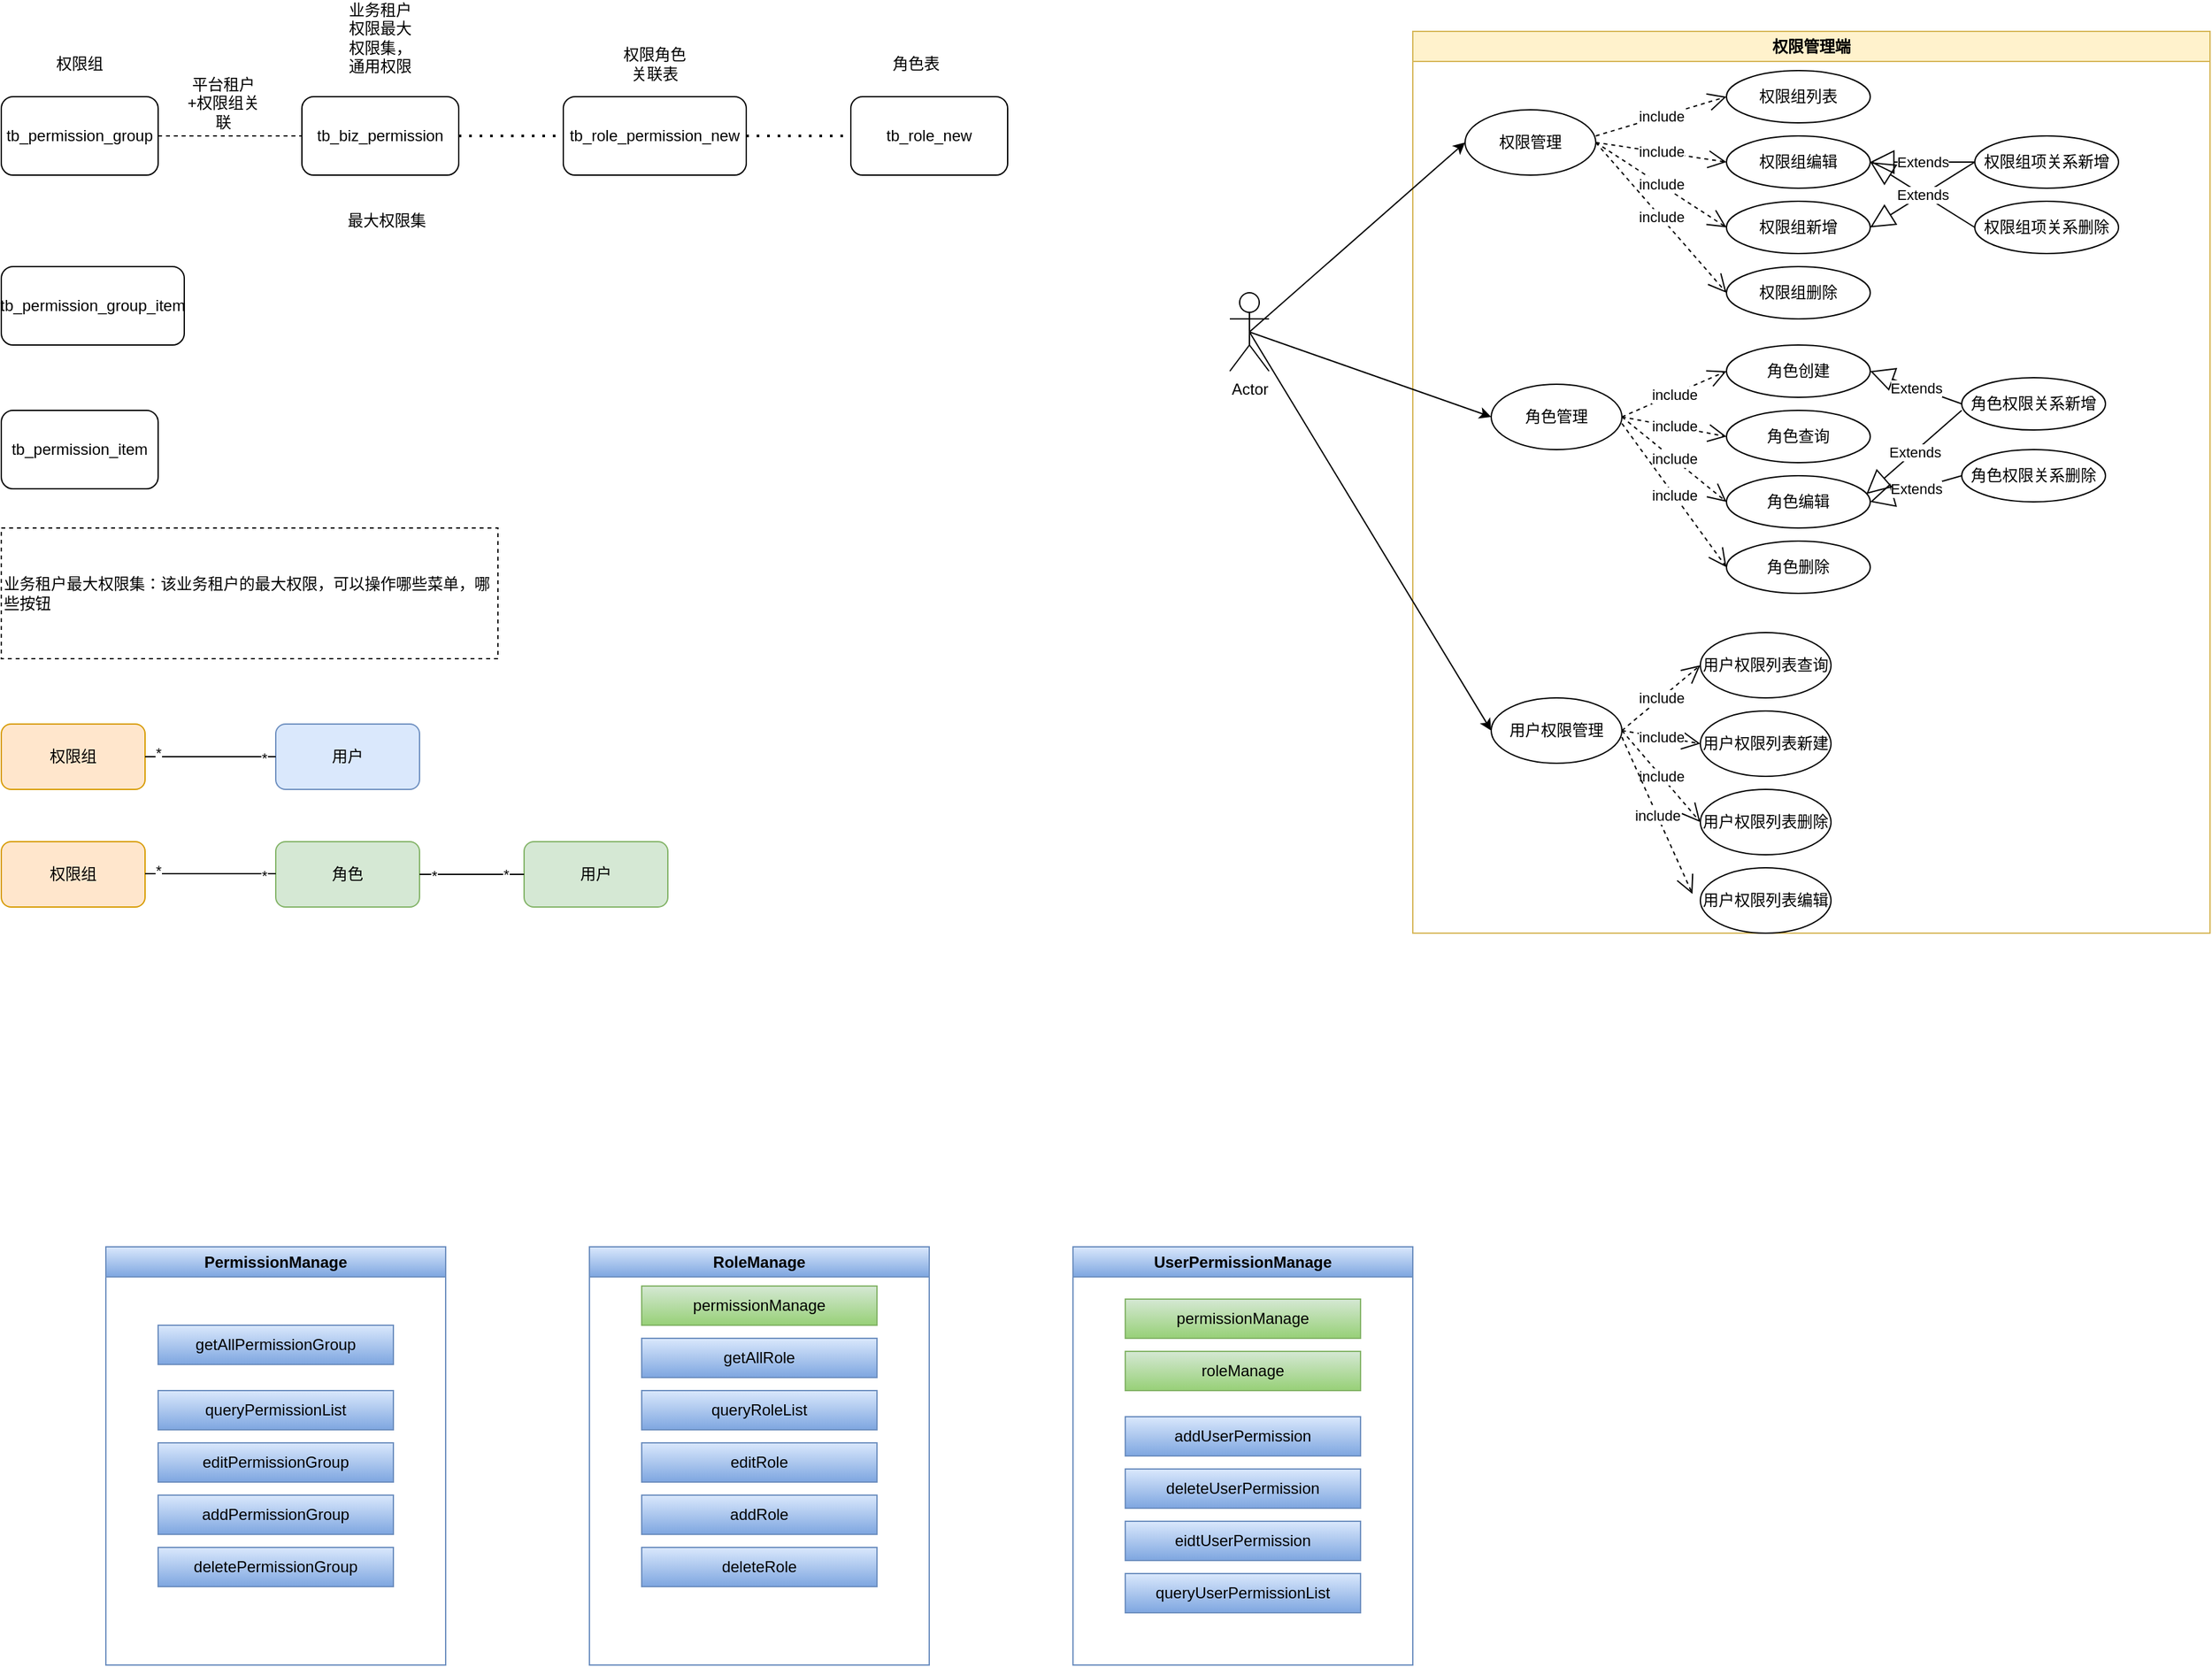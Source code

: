 <mxfile version="21.6.6" type="github">
  <diagram name="第 1 页" id="OmMquaRmloYeKSOPYUJ-">
    <mxGraphModel dx="1368" dy="873" grid="1" gridSize="10" guides="1" tooltips="1" connect="1" arrows="1" fold="1" page="1" pageScale="1" pageWidth="10000" pageHeight="10000" math="0" shadow="0">
      <root>
        <mxCell id="0" />
        <mxCell id="1" parent="0" />
        <mxCell id="ZGOvTFg4tCYZPhWHCbKX-3" value="" style="rounded=0;orthogonalLoop=1;jettySize=auto;html=1;dashed=1;endArrow=none;endFill=0;" edge="1" parent="1" source="ZGOvTFg4tCYZPhWHCbKX-1" target="ZGOvTFg4tCYZPhWHCbKX-2">
          <mxGeometry relative="1" as="geometry" />
        </mxCell>
        <mxCell id="ZGOvTFg4tCYZPhWHCbKX-1" value="tb_permission_group" style="rounded=1;whiteSpace=wrap;html=1;" vertex="1" parent="1">
          <mxGeometry x="110" y="220" width="120" height="60" as="geometry" />
        </mxCell>
        <mxCell id="ZGOvTFg4tCYZPhWHCbKX-2" value="tb_biz_permission" style="whiteSpace=wrap;html=1;rounded=1;" vertex="1" parent="1">
          <mxGeometry x="340" y="220" width="120" height="60" as="geometry" />
        </mxCell>
        <mxCell id="ZGOvTFg4tCYZPhWHCbKX-5" value="业务租户权限最大权限集，通用权限" style="text;html=1;strokeColor=none;fillColor=none;align=center;verticalAlign=middle;whiteSpace=wrap;rounded=0;" vertex="1" parent="1">
          <mxGeometry x="370" y="160" width="60" height="30" as="geometry" />
        </mxCell>
        <mxCell id="ZGOvTFg4tCYZPhWHCbKX-7" value="权限组" style="text;html=1;strokeColor=none;fillColor=none;align=center;verticalAlign=middle;whiteSpace=wrap;rounded=0;" vertex="1" parent="1">
          <mxGeometry x="140" y="180" width="60" height="30" as="geometry" />
        </mxCell>
        <mxCell id="ZGOvTFg4tCYZPhWHCbKX-8" value="平台租户+权限组关联" style="text;html=1;strokeColor=none;fillColor=none;align=center;verticalAlign=middle;whiteSpace=wrap;rounded=0;" vertex="1" parent="1">
          <mxGeometry x="250" y="210" width="60" height="30" as="geometry" />
        </mxCell>
        <mxCell id="ZGOvTFg4tCYZPhWHCbKX-10" value="tb_role_permission_new" style="rounded=1;whiteSpace=wrap;html=1;" vertex="1" parent="1">
          <mxGeometry x="540" y="220" width="140" height="60" as="geometry" />
        </mxCell>
        <mxCell id="ZGOvTFg4tCYZPhWHCbKX-11" value="tb_role_new" style="whiteSpace=wrap;html=1;rounded=1;" vertex="1" parent="1">
          <mxGeometry x="760" y="220" width="120" height="60" as="geometry" />
        </mxCell>
        <mxCell id="ZGOvTFg4tCYZPhWHCbKX-12" value="最大权限集" style="text;html=1;strokeColor=none;fillColor=none;align=center;verticalAlign=middle;whiteSpace=wrap;rounded=0;" vertex="1" parent="1">
          <mxGeometry x="370" y="300" width="70" height="30" as="geometry" />
        </mxCell>
        <mxCell id="ZGOvTFg4tCYZPhWHCbKX-14" value="" style="endArrow=none;dashed=1;html=1;dashPattern=1 3;strokeWidth=2;rounded=0;exitX=1;exitY=0.5;exitDx=0;exitDy=0;entryX=0;entryY=0.5;entryDx=0;entryDy=0;" edge="1" parent="1" source="ZGOvTFg4tCYZPhWHCbKX-2" target="ZGOvTFg4tCYZPhWHCbKX-10">
          <mxGeometry width="50" height="50" relative="1" as="geometry">
            <mxPoint x="500" y="360" as="sourcePoint" />
            <mxPoint x="550" y="310" as="targetPoint" />
          </mxGeometry>
        </mxCell>
        <mxCell id="ZGOvTFg4tCYZPhWHCbKX-15" value="权限角色关联表" style="text;html=1;strokeColor=none;fillColor=none;align=center;verticalAlign=middle;whiteSpace=wrap;rounded=0;" vertex="1" parent="1">
          <mxGeometry x="580" y="180" width="60" height="30" as="geometry" />
        </mxCell>
        <mxCell id="ZGOvTFg4tCYZPhWHCbKX-16" value="" style="endArrow=none;dashed=1;html=1;dashPattern=1 3;strokeWidth=2;rounded=0;exitX=1;exitY=0.5;exitDx=0;exitDy=0;entryX=0;entryY=0.5;entryDx=0;entryDy=0;" edge="1" parent="1" source="ZGOvTFg4tCYZPhWHCbKX-10" target="ZGOvTFg4tCYZPhWHCbKX-11">
          <mxGeometry width="50" height="50" relative="1" as="geometry">
            <mxPoint x="700" y="330" as="sourcePoint" />
            <mxPoint x="750" y="280" as="targetPoint" />
          </mxGeometry>
        </mxCell>
        <mxCell id="ZGOvTFg4tCYZPhWHCbKX-17" value="角色表" style="text;html=1;strokeColor=none;fillColor=none;align=center;verticalAlign=middle;whiteSpace=wrap;rounded=0;" vertex="1" parent="1">
          <mxGeometry x="780" y="180" width="60" height="30" as="geometry" />
        </mxCell>
        <mxCell id="ZGOvTFg4tCYZPhWHCbKX-18" value="业务租户最大权限集：该业务租户的最大权限，可以操作哪些菜单，哪些按钮" style="text;html=1;strokeColor=default;fillColor=none;align=left;verticalAlign=middle;whiteSpace=wrap;rounded=0;dashed=1;" vertex="1" parent="1">
          <mxGeometry x="110" y="550" width="380" height="100" as="geometry" />
        </mxCell>
        <mxCell id="ZGOvTFg4tCYZPhWHCbKX-19" value="tb_permission_group_item" style="rounded=1;whiteSpace=wrap;html=1;" vertex="1" parent="1">
          <mxGeometry x="110" y="350" width="140" height="60" as="geometry" />
        </mxCell>
        <mxCell id="ZGOvTFg4tCYZPhWHCbKX-20" value="tb_permission_item" style="rounded=1;whiteSpace=wrap;html=1;" vertex="1" parent="1">
          <mxGeometry x="110" y="460" width="120" height="60" as="geometry" />
        </mxCell>
        <mxCell id="ZGOvTFg4tCYZPhWHCbKX-44" value="" style="group" vertex="1" connectable="0" parent="1">
          <mxGeometry x="110" y="700" width="510" height="140" as="geometry" />
        </mxCell>
        <mxCell id="ZGOvTFg4tCYZPhWHCbKX-27" value="权限组" style="rounded=1;whiteSpace=wrap;html=1;fillColor=#ffe6cc;strokeColor=#d79b00;" vertex="1" parent="ZGOvTFg4tCYZPhWHCbKX-44">
          <mxGeometry width="110" height="50" as="geometry" />
        </mxCell>
        <mxCell id="ZGOvTFg4tCYZPhWHCbKX-29" value="用户" style="rounded=1;whiteSpace=wrap;html=1;fillColor=#dae8fc;strokeColor=#6c8ebf;" vertex="1" parent="ZGOvTFg4tCYZPhWHCbKX-44">
          <mxGeometry x="210" width="110" height="50" as="geometry" />
        </mxCell>
        <mxCell id="ZGOvTFg4tCYZPhWHCbKX-32" style="edgeStyle=orthogonalEdgeStyle;rounded=0;orthogonalLoop=1;jettySize=auto;html=1;exitX=1;exitY=0.5;exitDx=0;exitDy=0;entryX=0;entryY=0.5;entryDx=0;entryDy=0;endArrow=none;endFill=0;" edge="1" parent="ZGOvTFg4tCYZPhWHCbKX-44" source="ZGOvTFg4tCYZPhWHCbKX-27" target="ZGOvTFg4tCYZPhWHCbKX-29">
          <mxGeometry relative="1" as="geometry" />
        </mxCell>
        <mxCell id="ZGOvTFg4tCYZPhWHCbKX-33" value="*" style="edgeLabel;html=1;align=center;verticalAlign=middle;resizable=0;points=[];" vertex="1" connectable="0" parent="ZGOvTFg4tCYZPhWHCbKX-32">
          <mxGeometry x="-0.81" y="3" relative="1" as="geometry">
            <mxPoint as="offset" />
          </mxGeometry>
        </mxCell>
        <mxCell id="ZGOvTFg4tCYZPhWHCbKX-35" value="*" style="edgeLabel;html=1;align=center;verticalAlign=middle;resizable=0;points=[];" vertex="1" connectable="0" parent="ZGOvTFg4tCYZPhWHCbKX-32">
          <mxGeometry x="0.821" y="-1" relative="1" as="geometry">
            <mxPoint as="offset" />
          </mxGeometry>
        </mxCell>
        <mxCell id="ZGOvTFg4tCYZPhWHCbKX-31" value="角色" style="rounded=1;whiteSpace=wrap;html=1;fillColor=#d5e8d4;strokeColor=#82b366;" vertex="1" parent="ZGOvTFg4tCYZPhWHCbKX-44">
          <mxGeometry x="210" y="90" width="110" height="50" as="geometry" />
        </mxCell>
        <mxCell id="ZGOvTFg4tCYZPhWHCbKX-36" value="权限组" style="rounded=1;whiteSpace=wrap;html=1;fillColor=#ffe6cc;strokeColor=#d79b00;" vertex="1" parent="ZGOvTFg4tCYZPhWHCbKX-44">
          <mxGeometry y="90" width="110" height="50" as="geometry" />
        </mxCell>
        <mxCell id="ZGOvTFg4tCYZPhWHCbKX-37" style="edgeStyle=orthogonalEdgeStyle;rounded=0;orthogonalLoop=1;jettySize=auto;html=1;exitX=1;exitY=0.5;exitDx=0;exitDy=0;entryX=0;entryY=0.5;entryDx=0;entryDy=0;endArrow=none;endFill=0;" edge="1" parent="ZGOvTFg4tCYZPhWHCbKX-44">
          <mxGeometry relative="1" as="geometry">
            <mxPoint x="110" y="114.5" as="sourcePoint" />
            <mxPoint x="210" y="114.5" as="targetPoint" />
          </mxGeometry>
        </mxCell>
        <mxCell id="ZGOvTFg4tCYZPhWHCbKX-38" value="*" style="edgeLabel;html=1;align=center;verticalAlign=middle;resizable=0;points=[];" vertex="1" connectable="0" parent="ZGOvTFg4tCYZPhWHCbKX-37">
          <mxGeometry x="-0.81" y="3" relative="1" as="geometry">
            <mxPoint as="offset" />
          </mxGeometry>
        </mxCell>
        <mxCell id="ZGOvTFg4tCYZPhWHCbKX-39" value="*" style="edgeLabel;html=1;align=center;verticalAlign=middle;resizable=0;points=[];" vertex="1" connectable="0" parent="ZGOvTFg4tCYZPhWHCbKX-37">
          <mxGeometry x="0.821" y="-1" relative="1" as="geometry">
            <mxPoint as="offset" />
          </mxGeometry>
        </mxCell>
        <mxCell id="ZGOvTFg4tCYZPhWHCbKX-40" value="用户" style="rounded=1;whiteSpace=wrap;html=1;fillColor=#d5e8d4;strokeColor=#82b366;" vertex="1" parent="ZGOvTFg4tCYZPhWHCbKX-44">
          <mxGeometry x="400" y="90" width="110" height="50" as="geometry" />
        </mxCell>
        <mxCell id="ZGOvTFg4tCYZPhWHCbKX-41" value="" style="endArrow=none;html=1;rounded=0;entryX=0;entryY=0.5;entryDx=0;entryDy=0;exitX=1;exitY=0.5;exitDx=0;exitDy=0;" edge="1" parent="ZGOvTFg4tCYZPhWHCbKX-44" source="ZGOvTFg4tCYZPhWHCbKX-31" target="ZGOvTFg4tCYZPhWHCbKX-40">
          <mxGeometry width="50" height="50" relative="1" as="geometry">
            <mxPoint x="320" y="120" as="sourcePoint" />
            <mxPoint x="370" y="70" as="targetPoint" />
          </mxGeometry>
        </mxCell>
        <mxCell id="ZGOvTFg4tCYZPhWHCbKX-42" value="*" style="edgeLabel;html=1;align=center;verticalAlign=middle;resizable=0;points=[];" vertex="1" connectable="0" parent="ZGOvTFg4tCYZPhWHCbKX-41">
          <mxGeometry x="-0.725" y="-1" relative="1" as="geometry">
            <mxPoint as="offset" />
          </mxGeometry>
        </mxCell>
        <mxCell id="ZGOvTFg4tCYZPhWHCbKX-43" value="*" style="edgeLabel;html=1;align=center;verticalAlign=middle;resizable=0;points=[];" vertex="1" connectable="0" parent="ZGOvTFg4tCYZPhWHCbKX-41">
          <mxGeometry x="0.65" relative="1" as="geometry">
            <mxPoint as="offset" />
          </mxGeometry>
        </mxCell>
        <mxCell id="ZGOvTFg4tCYZPhWHCbKX-90" value="" style="group" vertex="1" connectable="0" parent="1">
          <mxGeometry x="1050" y="170" width="750" height="690" as="geometry" />
        </mxCell>
        <mxCell id="ZGOvTFg4tCYZPhWHCbKX-46" value="Actor" style="shape=umlActor;verticalLabelPosition=bottom;verticalAlign=top;html=1;outlineConnect=0;" vertex="1" parent="ZGOvTFg4tCYZPhWHCbKX-90">
          <mxGeometry y="200" width="30" height="60" as="geometry" />
        </mxCell>
        <mxCell id="ZGOvTFg4tCYZPhWHCbKX-47" value="权限管理端" style="swimlane;whiteSpace=wrap;html=1;fillColor=#fff2cc;strokeColor=#d6b656;" vertex="1" parent="ZGOvTFg4tCYZPhWHCbKX-90">
          <mxGeometry x="140" width="610" height="690" as="geometry" />
        </mxCell>
        <mxCell id="ZGOvTFg4tCYZPhWHCbKX-48" value="权限管理" style="ellipse;whiteSpace=wrap;html=1;" vertex="1" parent="ZGOvTFg4tCYZPhWHCbKX-47">
          <mxGeometry x="40" y="60" width="100" height="50" as="geometry" />
        </mxCell>
        <mxCell id="ZGOvTFg4tCYZPhWHCbKX-49" value="权限组列表" style="ellipse;whiteSpace=wrap;html=1;" vertex="1" parent="ZGOvTFg4tCYZPhWHCbKX-47">
          <mxGeometry x="240" y="30" width="110" height="40" as="geometry" />
        </mxCell>
        <mxCell id="ZGOvTFg4tCYZPhWHCbKX-50" value="include" style="endArrow=open;endSize=12;dashed=1;html=1;rounded=0;entryX=0;entryY=0.5;entryDx=0;entryDy=0;" edge="1" parent="ZGOvTFg4tCYZPhWHCbKX-47" target="ZGOvTFg4tCYZPhWHCbKX-49">
          <mxGeometry width="160" relative="1" as="geometry">
            <mxPoint x="140" y="80" as="sourcePoint" />
            <mxPoint x="300" y="80" as="targetPoint" />
          </mxGeometry>
        </mxCell>
        <mxCell id="ZGOvTFg4tCYZPhWHCbKX-51" value="权限组编辑" style="ellipse;whiteSpace=wrap;html=1;" vertex="1" parent="ZGOvTFg4tCYZPhWHCbKX-47">
          <mxGeometry x="240" y="80" width="110" height="40" as="geometry" />
        </mxCell>
        <mxCell id="ZGOvTFg4tCYZPhWHCbKX-52" value="include" style="endArrow=open;endSize=12;dashed=1;html=1;rounded=0;entryX=0;entryY=0.5;entryDx=0;entryDy=0;exitX=1;exitY=0.5;exitDx=0;exitDy=0;" edge="1" parent="ZGOvTFg4tCYZPhWHCbKX-47" source="ZGOvTFg4tCYZPhWHCbKX-48" target="ZGOvTFg4tCYZPhWHCbKX-51">
          <mxGeometry width="160" relative="1" as="geometry">
            <mxPoint x="150" y="90" as="sourcePoint" />
            <mxPoint x="250" y="60" as="targetPoint" />
          </mxGeometry>
        </mxCell>
        <mxCell id="ZGOvTFg4tCYZPhWHCbKX-53" value="权限组新增" style="ellipse;whiteSpace=wrap;html=1;" vertex="1" parent="ZGOvTFg4tCYZPhWHCbKX-47">
          <mxGeometry x="240" y="130" width="110" height="40" as="geometry" />
        </mxCell>
        <mxCell id="ZGOvTFg4tCYZPhWHCbKX-54" value="权限组删除" style="ellipse;whiteSpace=wrap;html=1;" vertex="1" parent="ZGOvTFg4tCYZPhWHCbKX-47">
          <mxGeometry x="240" y="180" width="110" height="40" as="geometry" />
        </mxCell>
        <mxCell id="ZGOvTFg4tCYZPhWHCbKX-55" value="include" style="endArrow=open;endSize=12;dashed=1;html=1;rounded=0;entryX=0;entryY=0.5;entryDx=0;entryDy=0;exitX=1;exitY=0.5;exitDx=0;exitDy=0;" edge="1" parent="ZGOvTFg4tCYZPhWHCbKX-47" source="ZGOvTFg4tCYZPhWHCbKX-48" target="ZGOvTFg4tCYZPhWHCbKX-53">
          <mxGeometry width="160" relative="1" as="geometry">
            <mxPoint x="150" y="95" as="sourcePoint" />
            <mxPoint x="250" y="110" as="targetPoint" />
          </mxGeometry>
        </mxCell>
        <mxCell id="ZGOvTFg4tCYZPhWHCbKX-56" value="include" style="endArrow=open;endSize=12;dashed=1;html=1;rounded=0;entryX=0;entryY=0.5;entryDx=0;entryDy=0;exitX=1;exitY=0.5;exitDx=0;exitDy=0;" edge="1" parent="ZGOvTFg4tCYZPhWHCbKX-47" source="ZGOvTFg4tCYZPhWHCbKX-48" target="ZGOvTFg4tCYZPhWHCbKX-54">
          <mxGeometry width="160" relative="1" as="geometry">
            <mxPoint x="150" y="95" as="sourcePoint" />
            <mxPoint x="250" y="160" as="targetPoint" />
          </mxGeometry>
        </mxCell>
        <mxCell id="ZGOvTFg4tCYZPhWHCbKX-57" value="权限组项关系新增" style="ellipse;whiteSpace=wrap;html=1;" vertex="1" parent="ZGOvTFg4tCYZPhWHCbKX-47">
          <mxGeometry x="430" y="80" width="110" height="40" as="geometry" />
        </mxCell>
        <mxCell id="ZGOvTFg4tCYZPhWHCbKX-58" value="权限组项关系删除" style="ellipse;whiteSpace=wrap;html=1;" vertex="1" parent="ZGOvTFg4tCYZPhWHCbKX-47">
          <mxGeometry x="430" y="130" width="110" height="40" as="geometry" />
        </mxCell>
        <mxCell id="ZGOvTFg4tCYZPhWHCbKX-59" value="Extends" style="endArrow=block;endSize=16;endFill=0;html=1;rounded=0;entryX=1;entryY=0.5;entryDx=0;entryDy=0;exitX=0;exitY=0.5;exitDx=0;exitDy=0;" edge="1" parent="ZGOvTFg4tCYZPhWHCbKX-47" source="ZGOvTFg4tCYZPhWHCbKX-57" target="ZGOvTFg4tCYZPhWHCbKX-53">
          <mxGeometry width="160" relative="1" as="geometry">
            <mxPoint x="370" y="250" as="sourcePoint" />
            <mxPoint x="400" y="150" as="targetPoint" />
          </mxGeometry>
        </mxCell>
        <mxCell id="ZGOvTFg4tCYZPhWHCbKX-60" value="Extends" style="endArrow=block;endSize=16;endFill=0;html=1;rounded=0;entryX=1;entryY=0.5;entryDx=0;entryDy=0;exitX=0;exitY=0.5;exitDx=0;exitDy=0;" edge="1" parent="ZGOvTFg4tCYZPhWHCbKX-47" source="ZGOvTFg4tCYZPhWHCbKX-57" target="ZGOvTFg4tCYZPhWHCbKX-51">
          <mxGeometry width="160" relative="1" as="geometry">
            <mxPoint x="440" y="110" as="sourcePoint" />
            <mxPoint x="360" y="160" as="targetPoint" />
          </mxGeometry>
        </mxCell>
        <mxCell id="ZGOvTFg4tCYZPhWHCbKX-61" value="Extends" style="endArrow=block;endSize=16;endFill=0;html=1;rounded=0;entryX=1;entryY=0.5;entryDx=0;entryDy=0;exitX=0;exitY=0.5;exitDx=0;exitDy=0;" edge="1" parent="ZGOvTFg4tCYZPhWHCbKX-47" source="ZGOvTFg4tCYZPhWHCbKX-58" target="ZGOvTFg4tCYZPhWHCbKX-51">
          <mxGeometry width="160" relative="1" as="geometry">
            <mxPoint x="440" y="110" as="sourcePoint" />
            <mxPoint x="360" y="110" as="targetPoint" />
          </mxGeometry>
        </mxCell>
        <mxCell id="ZGOvTFg4tCYZPhWHCbKX-62" value="角色管理" style="ellipse;whiteSpace=wrap;html=1;" vertex="1" parent="ZGOvTFg4tCYZPhWHCbKX-47">
          <mxGeometry x="60" y="270" width="100" height="50" as="geometry" />
        </mxCell>
        <mxCell id="ZGOvTFg4tCYZPhWHCbKX-65" value="角色创建" style="ellipse;whiteSpace=wrap;html=1;" vertex="1" parent="ZGOvTFg4tCYZPhWHCbKX-47">
          <mxGeometry x="240" y="240" width="110" height="40" as="geometry" />
        </mxCell>
        <mxCell id="ZGOvTFg4tCYZPhWHCbKX-66" value="include" style="endArrow=open;endSize=12;dashed=1;html=1;rounded=0;entryX=0;entryY=0.5;entryDx=0;entryDy=0;exitX=1;exitY=0.5;exitDx=0;exitDy=0;" edge="1" parent="ZGOvTFg4tCYZPhWHCbKX-47" source="ZGOvTFg4tCYZPhWHCbKX-62" target="ZGOvTFg4tCYZPhWHCbKX-65">
          <mxGeometry width="160" relative="1" as="geometry">
            <mxPoint x="150" y="95" as="sourcePoint" />
            <mxPoint x="250" y="210" as="targetPoint" />
          </mxGeometry>
        </mxCell>
        <mxCell id="ZGOvTFg4tCYZPhWHCbKX-67" value="角色查询" style="ellipse;whiteSpace=wrap;html=1;" vertex="1" parent="ZGOvTFg4tCYZPhWHCbKX-47">
          <mxGeometry x="240" y="290" width="110" height="40" as="geometry" />
        </mxCell>
        <mxCell id="ZGOvTFg4tCYZPhWHCbKX-68" value="角色编辑" style="ellipse;whiteSpace=wrap;html=1;" vertex="1" parent="ZGOvTFg4tCYZPhWHCbKX-47">
          <mxGeometry x="240" y="340" width="110" height="40" as="geometry" />
        </mxCell>
        <mxCell id="ZGOvTFg4tCYZPhWHCbKX-69" value="角色删除" style="ellipse;whiteSpace=wrap;html=1;" vertex="1" parent="ZGOvTFg4tCYZPhWHCbKX-47">
          <mxGeometry x="240" y="390" width="110" height="40" as="geometry" />
        </mxCell>
        <mxCell id="ZGOvTFg4tCYZPhWHCbKX-71" value="include" style="endArrow=open;endSize=12;dashed=1;html=1;rounded=0;entryX=0;entryY=0.5;entryDx=0;entryDy=0;exitX=1;exitY=0.5;exitDx=0;exitDy=0;" edge="1" parent="ZGOvTFg4tCYZPhWHCbKX-47" source="ZGOvTFg4tCYZPhWHCbKX-62" target="ZGOvTFg4tCYZPhWHCbKX-67">
          <mxGeometry width="160" relative="1" as="geometry">
            <mxPoint x="170" y="305" as="sourcePoint" />
            <mxPoint x="250" y="270" as="targetPoint" />
          </mxGeometry>
        </mxCell>
        <mxCell id="ZGOvTFg4tCYZPhWHCbKX-72" value="include" style="endArrow=open;endSize=12;dashed=1;html=1;rounded=0;entryX=0;entryY=0.5;entryDx=0;entryDy=0;exitX=1;exitY=0.5;exitDx=0;exitDy=0;" edge="1" parent="ZGOvTFg4tCYZPhWHCbKX-47" source="ZGOvTFg4tCYZPhWHCbKX-62" target="ZGOvTFg4tCYZPhWHCbKX-68">
          <mxGeometry width="160" relative="1" as="geometry">
            <mxPoint x="170" y="305" as="sourcePoint" />
            <mxPoint x="250" y="320" as="targetPoint" />
          </mxGeometry>
        </mxCell>
        <mxCell id="ZGOvTFg4tCYZPhWHCbKX-74" value="角色权限关系新增" style="ellipse;whiteSpace=wrap;html=1;" vertex="1" parent="ZGOvTFg4tCYZPhWHCbKX-47">
          <mxGeometry x="420" y="265" width="110" height="40" as="geometry" />
        </mxCell>
        <mxCell id="ZGOvTFg4tCYZPhWHCbKX-75" value="角色权限关系删除" style="ellipse;whiteSpace=wrap;html=1;" vertex="1" parent="ZGOvTFg4tCYZPhWHCbKX-47">
          <mxGeometry x="420" y="320" width="110" height="40" as="geometry" />
        </mxCell>
        <mxCell id="ZGOvTFg4tCYZPhWHCbKX-76" value="Extends" style="endArrow=block;endSize=16;endFill=0;html=1;rounded=0;entryX=1;entryY=0.5;entryDx=0;entryDy=0;exitX=0;exitY=0.5;exitDx=0;exitDy=0;" edge="1" parent="ZGOvTFg4tCYZPhWHCbKX-47" source="ZGOvTFg4tCYZPhWHCbKX-74" target="ZGOvTFg4tCYZPhWHCbKX-65">
          <mxGeometry width="160" relative="1" as="geometry">
            <mxPoint x="440" y="160" as="sourcePoint" />
            <mxPoint x="360" y="110" as="targetPoint" />
          </mxGeometry>
        </mxCell>
        <mxCell id="ZGOvTFg4tCYZPhWHCbKX-78" value="Extends" style="endArrow=block;endSize=16;endFill=0;html=1;rounded=0;entryX=1;entryY=0.5;entryDx=0;entryDy=0;exitX=0;exitY=0.5;exitDx=0;exitDy=0;" edge="1" parent="ZGOvTFg4tCYZPhWHCbKX-47" source="ZGOvTFg4tCYZPhWHCbKX-75" target="ZGOvTFg4tCYZPhWHCbKX-68">
          <mxGeometry width="160" relative="1" as="geometry">
            <mxPoint x="430" y="300" as="sourcePoint" />
            <mxPoint x="357" y="364" as="targetPoint" />
          </mxGeometry>
        </mxCell>
        <mxCell id="ZGOvTFg4tCYZPhWHCbKX-79" value="用户权限管理" style="ellipse;whiteSpace=wrap;html=1;" vertex="1" parent="ZGOvTFg4tCYZPhWHCbKX-47">
          <mxGeometry x="60" y="510" width="100" height="50" as="geometry" />
        </mxCell>
        <mxCell id="ZGOvTFg4tCYZPhWHCbKX-81" value="用户权限列表查询" style="ellipse;whiteSpace=wrap;html=1;" vertex="1" parent="ZGOvTFg4tCYZPhWHCbKX-47">
          <mxGeometry x="220" y="460" width="100" height="50" as="geometry" />
        </mxCell>
        <mxCell id="ZGOvTFg4tCYZPhWHCbKX-82" value="用户权限列表新建" style="ellipse;whiteSpace=wrap;html=1;" vertex="1" parent="ZGOvTFg4tCYZPhWHCbKX-47">
          <mxGeometry x="220" y="520" width="100" height="50" as="geometry" />
        </mxCell>
        <mxCell id="ZGOvTFg4tCYZPhWHCbKX-83" value="用户权限列表删除" style="ellipse;whiteSpace=wrap;html=1;" vertex="1" parent="ZGOvTFg4tCYZPhWHCbKX-47">
          <mxGeometry x="220" y="580" width="100" height="50" as="geometry" />
        </mxCell>
        <mxCell id="ZGOvTFg4tCYZPhWHCbKX-84" value="用户权限列表编辑" style="ellipse;whiteSpace=wrap;html=1;" vertex="1" parent="ZGOvTFg4tCYZPhWHCbKX-47">
          <mxGeometry x="220" y="640" width="100" height="50" as="geometry" />
        </mxCell>
        <mxCell id="ZGOvTFg4tCYZPhWHCbKX-85" value="include" style="endArrow=open;endSize=12;dashed=1;html=1;rounded=0;entryX=0;entryY=0.5;entryDx=0;entryDy=0;exitX=1;exitY=0.5;exitDx=0;exitDy=0;" edge="1" parent="ZGOvTFg4tCYZPhWHCbKX-47" source="ZGOvTFg4tCYZPhWHCbKX-79" target="ZGOvTFg4tCYZPhWHCbKX-81">
          <mxGeometry width="160" relative="1" as="geometry">
            <mxPoint x="170" y="310" as="sourcePoint" />
            <mxPoint x="250" y="420" as="targetPoint" />
          </mxGeometry>
        </mxCell>
        <mxCell id="ZGOvTFg4tCYZPhWHCbKX-87" value="include" style="endArrow=open;endSize=12;dashed=1;html=1;rounded=0;entryX=0;entryY=0.5;entryDx=0;entryDy=0;exitX=1;exitY=0.5;exitDx=0;exitDy=0;" edge="1" parent="ZGOvTFg4tCYZPhWHCbKX-47" source="ZGOvTFg4tCYZPhWHCbKX-79" target="ZGOvTFg4tCYZPhWHCbKX-82">
          <mxGeometry width="160" relative="1" as="geometry">
            <mxPoint x="170" y="545" as="sourcePoint" />
            <mxPoint x="230" y="495" as="targetPoint" />
          </mxGeometry>
        </mxCell>
        <mxCell id="ZGOvTFg4tCYZPhWHCbKX-88" value="include" style="endArrow=open;endSize=12;dashed=1;html=1;rounded=0;entryX=0;entryY=0.5;entryDx=0;entryDy=0;exitX=1;exitY=0.5;exitDx=0;exitDy=0;" edge="1" parent="ZGOvTFg4tCYZPhWHCbKX-47" source="ZGOvTFg4tCYZPhWHCbKX-79" target="ZGOvTFg4tCYZPhWHCbKX-83">
          <mxGeometry width="160" relative="1" as="geometry">
            <mxPoint x="170" y="545" as="sourcePoint" />
            <mxPoint x="230" y="555" as="targetPoint" />
          </mxGeometry>
        </mxCell>
        <mxCell id="ZGOvTFg4tCYZPhWHCbKX-63" style="rounded=0;orthogonalLoop=1;jettySize=auto;html=1;exitX=0.5;exitY=0.5;exitDx=0;exitDy=0;exitPerimeter=0;entryX=0;entryY=0.5;entryDx=0;entryDy=0;" edge="1" parent="ZGOvTFg4tCYZPhWHCbKX-90" source="ZGOvTFg4tCYZPhWHCbKX-46" target="ZGOvTFg4tCYZPhWHCbKX-48">
          <mxGeometry relative="1" as="geometry" />
        </mxCell>
        <mxCell id="ZGOvTFg4tCYZPhWHCbKX-64" style="rounded=0;orthogonalLoop=1;jettySize=auto;html=1;exitX=0.5;exitY=0.5;exitDx=0;exitDy=0;exitPerimeter=0;entryX=0;entryY=0.5;entryDx=0;entryDy=0;" edge="1" parent="ZGOvTFg4tCYZPhWHCbKX-90" source="ZGOvTFg4tCYZPhWHCbKX-46" target="ZGOvTFg4tCYZPhWHCbKX-62">
          <mxGeometry relative="1" as="geometry" />
        </mxCell>
        <mxCell id="ZGOvTFg4tCYZPhWHCbKX-80" style="rounded=0;orthogonalLoop=1;jettySize=auto;html=1;exitX=0.5;exitY=0.5;exitDx=0;exitDy=0;exitPerimeter=0;entryX=0;entryY=0.5;entryDx=0;entryDy=0;" edge="1" parent="ZGOvTFg4tCYZPhWHCbKX-90" source="ZGOvTFg4tCYZPhWHCbKX-46" target="ZGOvTFg4tCYZPhWHCbKX-79">
          <mxGeometry relative="1" as="geometry" />
        </mxCell>
        <mxCell id="ZGOvTFg4tCYZPhWHCbKX-73" value="include" style="endArrow=open;endSize=12;dashed=1;html=1;rounded=0;entryX=0;entryY=0.5;entryDx=0;entryDy=0;" edge="1" parent="ZGOvTFg4tCYZPhWHCbKX-90" target="ZGOvTFg4tCYZPhWHCbKX-69">
          <mxGeometry width="160" relative="1" as="geometry">
            <mxPoint x="300" y="300" as="sourcePoint" />
            <mxPoint x="390" y="370" as="targetPoint" />
          </mxGeometry>
        </mxCell>
        <mxCell id="ZGOvTFg4tCYZPhWHCbKX-77" value="Extends" style="endArrow=block;endSize=16;endFill=0;html=1;rounded=0;entryX=0.973;entryY=0.35;entryDx=0;entryDy=0;entryPerimeter=0;" edge="1" parent="ZGOvTFg4tCYZPhWHCbKX-90" target="ZGOvTFg4tCYZPhWHCbKX-68">
          <mxGeometry width="160" relative="1" as="geometry">
            <mxPoint x="560" y="290" as="sourcePoint" />
            <mxPoint x="500" y="270" as="targetPoint" />
          </mxGeometry>
        </mxCell>
        <mxCell id="ZGOvTFg4tCYZPhWHCbKX-89" value="include" style="endArrow=open;endSize=12;dashed=1;html=1;rounded=0;entryX=-0.06;entryY=0.4;entryDx=0;entryDy=0;entryPerimeter=0;" edge="1" parent="ZGOvTFg4tCYZPhWHCbKX-90" target="ZGOvTFg4tCYZPhWHCbKX-84">
          <mxGeometry width="160" relative="1" as="geometry">
            <mxPoint x="300" y="540" as="sourcePoint" />
            <mxPoint x="370" y="615" as="targetPoint" />
          </mxGeometry>
        </mxCell>
        <mxCell id="ZGOvTFg4tCYZPhWHCbKX-91" value="PermissionManage" style="swimlane;whiteSpace=wrap;html=1;fillColor=#dae8fc;gradientColor=#7ea6e0;strokeColor=#6c8ebf;" vertex="1" parent="1">
          <mxGeometry x="190" y="1100" width="260" height="320" as="geometry" />
        </mxCell>
        <mxCell id="ZGOvTFg4tCYZPhWHCbKX-92" value="getAllPermissionGroup" style="rounded=0;whiteSpace=wrap;html=1;fillColor=#dae8fc;gradientColor=#7ea6e0;strokeColor=#6c8ebf;" vertex="1" parent="ZGOvTFg4tCYZPhWHCbKX-91">
          <mxGeometry x="40" y="60" width="180" height="30" as="geometry" />
        </mxCell>
        <mxCell id="ZGOvTFg4tCYZPhWHCbKX-103" value="queryPermissionList" style="rounded=0;whiteSpace=wrap;html=1;fillColor=#dae8fc;gradientColor=#7ea6e0;strokeColor=#6c8ebf;" vertex="1" parent="ZGOvTFg4tCYZPhWHCbKX-91">
          <mxGeometry x="40" y="110" width="180" height="30" as="geometry" />
        </mxCell>
        <mxCell id="ZGOvTFg4tCYZPhWHCbKX-104" value="editPermissionGroup" style="rounded=0;whiteSpace=wrap;html=1;fillColor=#dae8fc;gradientColor=#7ea6e0;strokeColor=#6c8ebf;" vertex="1" parent="ZGOvTFg4tCYZPhWHCbKX-91">
          <mxGeometry x="40" y="150" width="180" height="30" as="geometry" />
        </mxCell>
        <mxCell id="ZGOvTFg4tCYZPhWHCbKX-105" value="addPermissionGroup" style="rounded=0;whiteSpace=wrap;html=1;fillColor=#dae8fc;gradientColor=#7ea6e0;strokeColor=#6c8ebf;" vertex="1" parent="ZGOvTFg4tCYZPhWHCbKX-91">
          <mxGeometry x="40" y="190" width="180" height="30" as="geometry" />
        </mxCell>
        <mxCell id="ZGOvTFg4tCYZPhWHCbKX-106" value="deletePermissionGroup" style="rounded=0;whiteSpace=wrap;html=1;fillColor=#dae8fc;gradientColor=#7ea6e0;strokeColor=#6c8ebf;" vertex="1" parent="ZGOvTFg4tCYZPhWHCbKX-91">
          <mxGeometry x="40" y="230" width="180" height="30" as="geometry" />
        </mxCell>
        <mxCell id="ZGOvTFg4tCYZPhWHCbKX-93" value="RoleManage" style="swimlane;whiteSpace=wrap;html=1;fillColor=#dae8fc;gradientColor=#7ea6e0;strokeColor=#6c8ebf;" vertex="1" parent="1">
          <mxGeometry x="560" y="1100" width="260" height="320" as="geometry" />
        </mxCell>
        <mxCell id="ZGOvTFg4tCYZPhWHCbKX-94" value="getAllRole" style="rounded=0;whiteSpace=wrap;html=1;fillColor=#dae8fc;gradientColor=#7ea6e0;strokeColor=#6c8ebf;" vertex="1" parent="ZGOvTFg4tCYZPhWHCbKX-93">
          <mxGeometry x="40" y="70" width="180" height="30" as="geometry" />
        </mxCell>
        <mxCell id="ZGOvTFg4tCYZPhWHCbKX-99" value="queryRoleList" style="rounded=0;whiteSpace=wrap;html=1;fillColor=#dae8fc;gradientColor=#7ea6e0;strokeColor=#6c8ebf;" vertex="1" parent="ZGOvTFg4tCYZPhWHCbKX-93">
          <mxGeometry x="40" y="110" width="180" height="30" as="geometry" />
        </mxCell>
        <mxCell id="ZGOvTFg4tCYZPhWHCbKX-100" value="editRole" style="rounded=0;whiteSpace=wrap;html=1;fillColor=#dae8fc;gradientColor=#7ea6e0;strokeColor=#6c8ebf;" vertex="1" parent="ZGOvTFg4tCYZPhWHCbKX-93">
          <mxGeometry x="40" y="150" width="180" height="30" as="geometry" />
        </mxCell>
        <mxCell id="ZGOvTFg4tCYZPhWHCbKX-101" value="addRole" style="rounded=0;whiteSpace=wrap;html=1;fillColor=#dae8fc;gradientColor=#7ea6e0;strokeColor=#6c8ebf;" vertex="1" parent="ZGOvTFg4tCYZPhWHCbKX-93">
          <mxGeometry x="40" y="190" width="180" height="30" as="geometry" />
        </mxCell>
        <mxCell id="ZGOvTFg4tCYZPhWHCbKX-102" value="deleteRole" style="rounded=0;whiteSpace=wrap;html=1;fillColor=#dae8fc;gradientColor=#7ea6e0;strokeColor=#6c8ebf;" vertex="1" parent="ZGOvTFg4tCYZPhWHCbKX-93">
          <mxGeometry x="40" y="230" width="180" height="30" as="geometry" />
        </mxCell>
        <mxCell id="ZGOvTFg4tCYZPhWHCbKX-113" value="permissionManage" style="rounded=0;whiteSpace=wrap;html=1;fillColor=#d5e8d4;gradientColor=#97d077;strokeColor=#82b366;" vertex="1" parent="ZGOvTFg4tCYZPhWHCbKX-93">
          <mxGeometry x="40" y="30" width="180" height="30" as="geometry" />
        </mxCell>
        <mxCell id="ZGOvTFg4tCYZPhWHCbKX-95" value="UserPermissionManage" style="swimlane;whiteSpace=wrap;html=1;fillColor=#dae8fc;gradientColor=#7ea6e0;strokeColor=#6c8ebf;" vertex="1" parent="1">
          <mxGeometry x="930" y="1100" width="260" height="320" as="geometry" />
        </mxCell>
        <mxCell id="ZGOvTFg4tCYZPhWHCbKX-96" value="addUserPermission" style="rounded=0;whiteSpace=wrap;html=1;fillColor=#dae8fc;gradientColor=#7ea6e0;strokeColor=#6c8ebf;" vertex="1" parent="ZGOvTFg4tCYZPhWHCbKX-95">
          <mxGeometry x="40" y="130" width="180" height="30" as="geometry" />
        </mxCell>
        <mxCell id="ZGOvTFg4tCYZPhWHCbKX-108" value="permissionManage" style="rounded=0;whiteSpace=wrap;html=1;fillColor=#d5e8d4;gradientColor=#97d077;strokeColor=#82b366;" vertex="1" parent="ZGOvTFg4tCYZPhWHCbKX-95">
          <mxGeometry x="40" y="40" width="180" height="30" as="geometry" />
        </mxCell>
        <mxCell id="ZGOvTFg4tCYZPhWHCbKX-109" value="roleManage" style="rounded=0;whiteSpace=wrap;html=1;fillColor=#d5e8d4;gradientColor=#97d077;strokeColor=#82b366;" vertex="1" parent="ZGOvTFg4tCYZPhWHCbKX-95">
          <mxGeometry x="40" y="80" width="180" height="30" as="geometry" />
        </mxCell>
        <mxCell id="ZGOvTFg4tCYZPhWHCbKX-110" value="deleteUserPermission" style="rounded=0;whiteSpace=wrap;html=1;fillColor=#dae8fc;gradientColor=#7ea6e0;strokeColor=#6c8ebf;" vertex="1" parent="ZGOvTFg4tCYZPhWHCbKX-95">
          <mxGeometry x="40" y="170" width="180" height="30" as="geometry" />
        </mxCell>
        <mxCell id="ZGOvTFg4tCYZPhWHCbKX-111" value="eidtUserPermission" style="rounded=0;whiteSpace=wrap;html=1;fillColor=#dae8fc;gradientColor=#7ea6e0;strokeColor=#6c8ebf;" vertex="1" parent="ZGOvTFg4tCYZPhWHCbKX-95">
          <mxGeometry x="40" y="210" width="180" height="30" as="geometry" />
        </mxCell>
        <mxCell id="ZGOvTFg4tCYZPhWHCbKX-112" value="queryUserPermissionList" style="rounded=0;whiteSpace=wrap;html=1;fillColor=#dae8fc;gradientColor=#7ea6e0;strokeColor=#6c8ebf;" vertex="1" parent="ZGOvTFg4tCYZPhWHCbKX-95">
          <mxGeometry x="40" y="250" width="180" height="30" as="geometry" />
        </mxCell>
      </root>
    </mxGraphModel>
  </diagram>
</mxfile>
